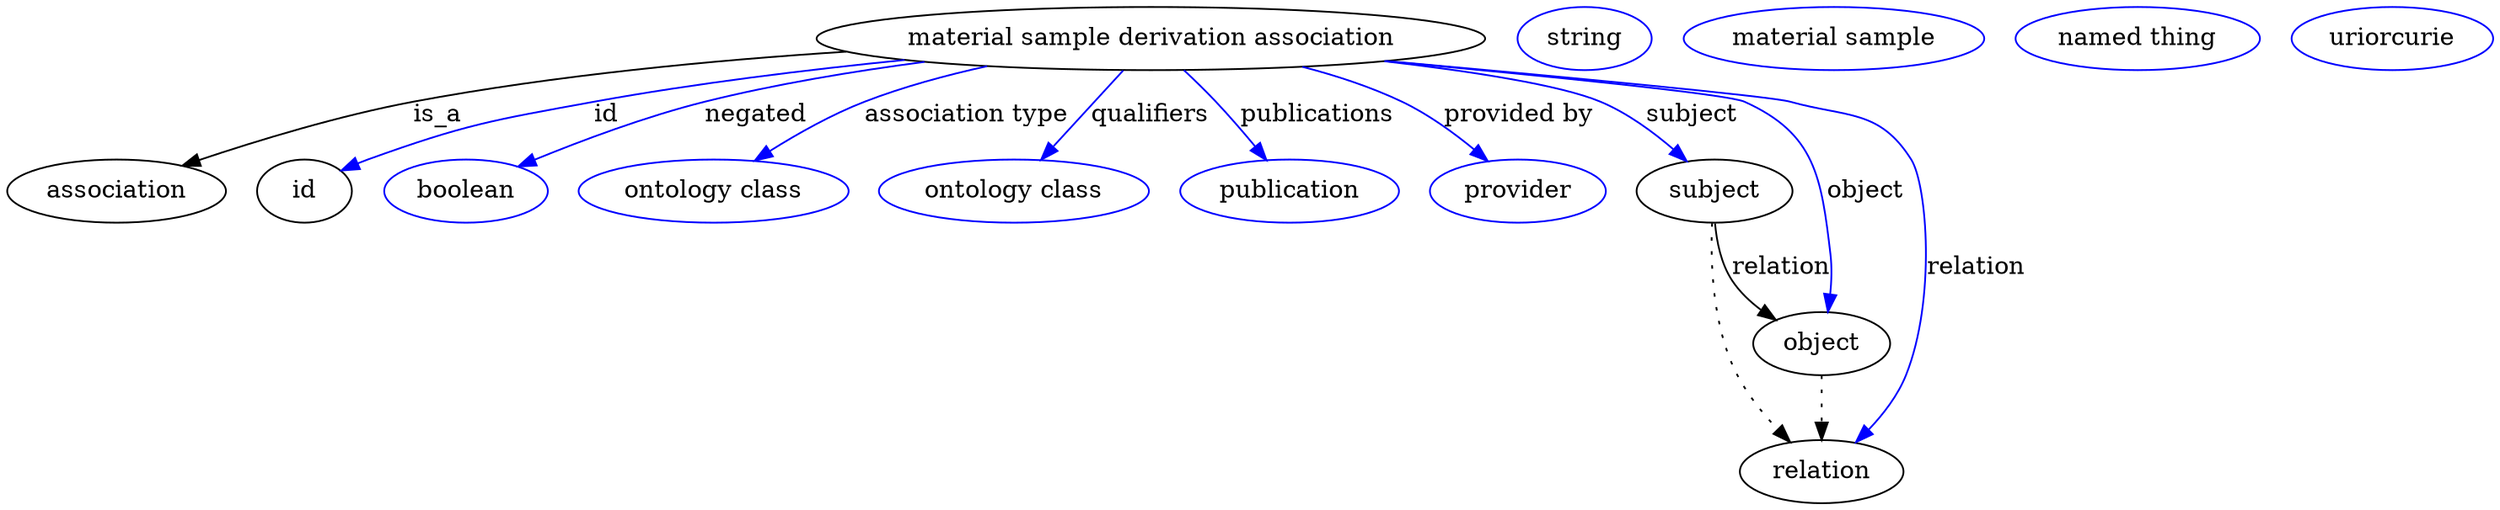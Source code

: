 digraph {
	graph [bb="0,0,1169.5,283"];
	node [label="\N"];
	"material sample derivation association"	[height=0.5,
		label="material sample derivation association",
		pos="552.05,265",
		width=4.0982];
	association	[height=0.5,
		pos="50.046,178",
		width=1.3902];
	"material sample derivation association" -> association	[label=is_a,
		lp="225.05,221.5",
		pos="e,83.791,191.38 421.96,256.42 358.77,251.24 281.99,242.74 214.05,229 172.4,220.58 126.21,206 93.493,194.76"];
	id	[height=0.5,
		pos="145.05,178",
		width=0.75];
	"material sample derivation association" -> id	[color=blue,
		label=id,
		lp="295.55,221.5",
		pos="e,166.12,189.64 436.75,253.69 362.02,244.4 263.58,227.21 181.05,196 179.2,195.3 177.32,194.55 175.44,193.76",
		style=solid];
	negated	[color=blue,
		height=0.5,
		label=boolean,
		pos="228.05,178",
		width=1.0652];
	"material sample derivation association" -> negated	[color=blue,
		label=negated,
		lp="372.55,221.5",
		pos="e,253.86,191.39 454.99,251.39 421.69,245.94 384.41,238.57 351.05,229 320.53,220.25 287.25,206.44 263.01,195.55",
		style=solid];
	"association type"	[color=blue,
		height=0.5,
		label="ontology class",
		pos="346.05,178",
		width=1.7151];
	"material sample derivation association" -> "association type"	[color=blue,
		label="association type",
		lp="468.05,221.5",
		pos="e,367.23,195.09 482.29,249.03 463.01,243.8 442.36,237.14 424.05,229 407.13,221.48 389.65,210.61 375.54,200.93",
		style=solid];
	qualifiers	[color=blue,
		height=0.5,
		label="ontology class",
		pos="487.05,178",
		width=1.7151];
	"material sample derivation association" -> qualifiers	[color=blue,
		label=qualifiers,
		lp="549.55,221.5",
		pos="e,499.96,195.89 538.89,246.8 529.49,234.51 516.7,217.77 506.17,204.01",
		style=solid];
	publications	[color=blue,
		height=0.5,
		label=publication,
		pos="617.05,178",
		width=1.3902];
	"material sample derivation association" -> publications	[color=blue,
		label=publications,
		lp="623.55,221.5",
		pos="e,604.41,195.69 565.25,246.93 569.65,241.23 574.57,234.85 579.05,229 585.34,220.78 592.2,211.77 598.33,203.7",
		style=solid];
	"provided by"	[color=blue,
		height=0.5,
		label=provider,
		pos="725.05,178",
		width=1.1193];
	"material sample derivation association" -> "provided by"	[color=blue,
		label="provided by",
		lp="717.05,221.5",
		pos="e,708.54,194.57 612.99,248.59 629.08,243.42 646.12,236.91 661.05,229 675.18,221.51 689.36,210.84 700.77,201.28",
		style=solid];
	subject	[height=0.5,
		pos="819.05,178",
		width=0.99297];
	"material sample derivation association" -> subject	[color=blue,
		label=subject,
		lp="799.55,221.5",
		pos="e,803.64,194.37 667.85,253.78 696.81,248.58 727.24,240.77 754.05,229 769.4,222.26 784.39,211.13 796.1,201.09",
		style=solid];
	object	[height=0.5,
		pos="876.05,91",
		width=0.9027];
	"material sample derivation association" -> object	[color=blue,
		label=object,
		lp="893.05,178",
		pos="e,877.55,109.18 654.74,252.05 728.06,243.3 815.08,232.4 823.05,229 844.56,219.82 851.53,215.76 864.05,196 877.26,175.15 874.14,166.51 \
877.05,142 877.91,134.7 878.1,126.76 877.95,119.4",
		style=solid];
	relation	[height=0.5,
		pos="876.05,18",
		width=1.0471];
	"material sample derivation association" -> relation	[color=blue,
		label=relation,
		lp="955.05,134.5",
		pos="e,892.1,34.37 658.57,252.45 740.64,243.41 841.68,231.89 851.05,229 881.25,219.67 897.22,222.76 914.05,196 943.16,149.71 934.49,124.83 \
917.05,73 913.25,61.726 906.06,50.937 898.75,42.008",
		style=solid];
	association_id	[color=blue,
		height=0.5,
		label=string,
		pos="748.05,265",
		width=0.84854];
	subject -> object	[label=relation,
		lp="856.05,134.5",
		pos="e,855.97,105.46 822.09,159.76 824.46,149.6 828.48,136.87 835.05,127 838.65,121.58 843.32,116.52 848.22,112.03"];
	subject -> relation	[pos="e,861.02,34.772 818.9,159.63 819.35,138.3 822.16,101.46 835.05,73 839.95,62.163 847.37,51.467 854.56,42.489",
		style=dotted];
	"material sample derivation association_subject"	[color=blue,
		height=0.5,
		label="material sample",
		pos="864.05,265",
		width=1.8776];
	object -> relation	[pos="e,876.05,36.029 876.05,72.813 876.05,64.789 876.05,55.047 876.05,46.069",
		style=dotted];
	"material sample derivation association_object"	[color=blue,
		height=0.5,
		label="named thing",
		pos="1005,265",
		width=1.5346];
	"material sample derivation association_relation"	[color=blue,
		height=0.5,
		label=uriorcurie,
		pos="1124,265",
		width=1.2638];
}
